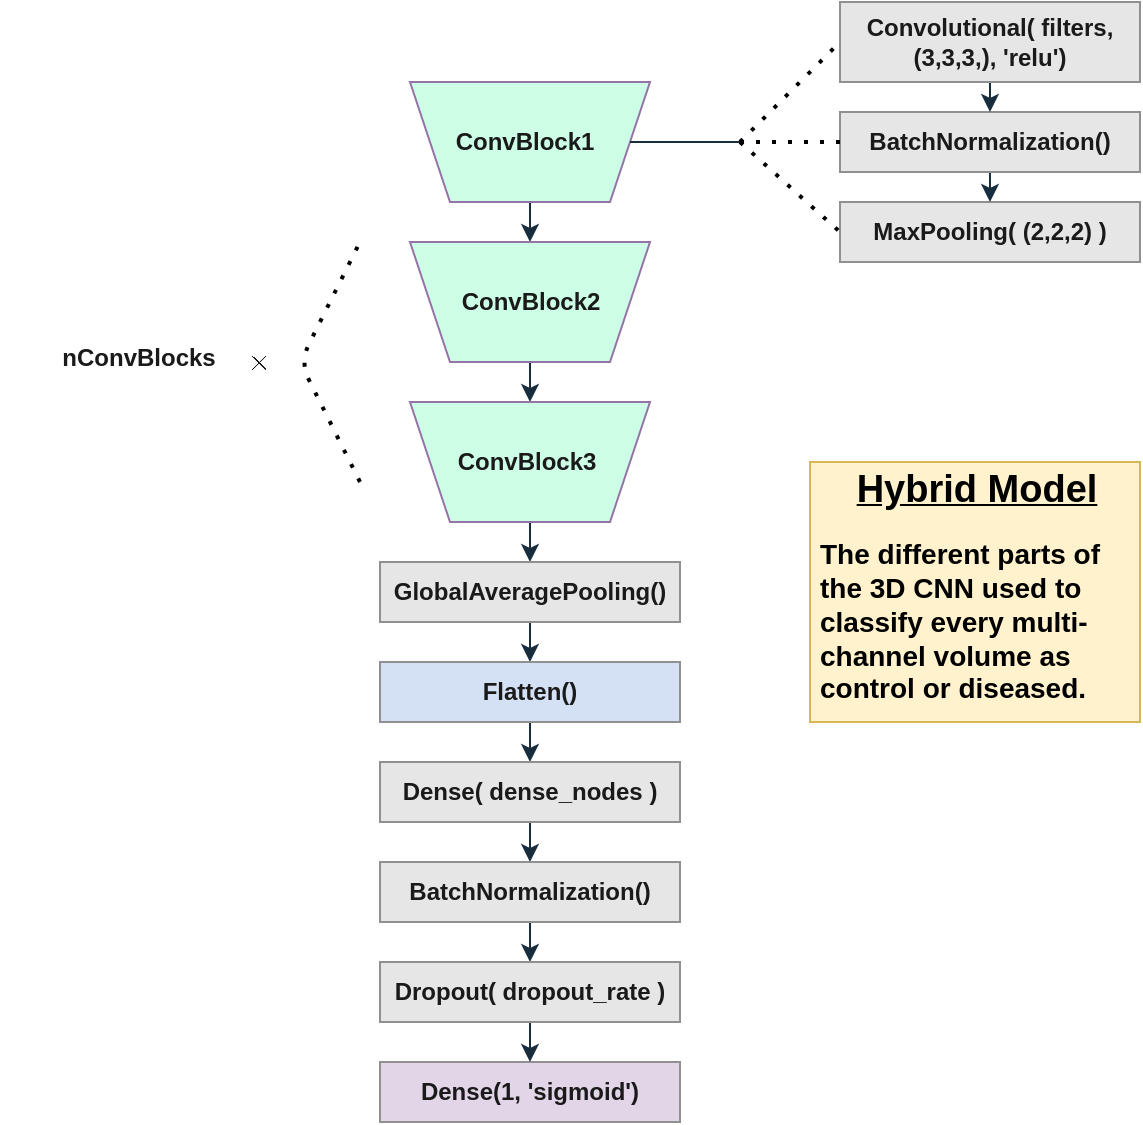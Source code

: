 <mxfile version="13.7.9" type="device"><diagram id="SJno-20Ug5sQQbMKfDsK" name="Page-1"><mxGraphModel dx="1422" dy="848" grid="1" gridSize="10" guides="1" tooltips="1" connect="1" arrows="1" fold="1" page="1" pageScale="1" pageWidth="850" pageHeight="1400" math="1" shadow="0"><root><mxCell id="0"/><mxCell id="1" parent="0"/><mxCell id="FGjxAkN0pawMm89X8MMg-1" style="edgeStyle=orthogonalEdgeStyle;orthogonalLoop=1;jettySize=auto;html=1;exitX=0.5;exitY=0;exitDx=0;exitDy=0;entryX=0.5;entryY=1;entryDx=0;entryDy=0;labelBackgroundColor=#EEEEEE;strokeColor=#182E3E;fontColor=#1A1A1A;" parent="1" source="FGjxAkN0pawMm89X8MMg-2" target="FGjxAkN0pawMm89X8MMg-4" edge="1"><mxGeometry relative="1" as="geometry"/></mxCell><mxCell id="FGjxAkN0pawMm89X8MMg-2" value="" style="shape=trapezoid;perimeter=trapezoidPerimeter;whiteSpace=wrap;html=1;fixedSize=1;rotation=-180;strokeColor=#9673a6;fillColor=#CCFFE6;" parent="1" vertex="1"><mxGeometry x="305" y="80" width="120" height="60" as="geometry"/></mxCell><mxCell id="FGjxAkN0pawMm89X8MMg-3" style="edgeStyle=orthogonalEdgeStyle;orthogonalLoop=1;jettySize=auto;html=1;exitX=0.5;exitY=0;exitDx=0;exitDy=0;entryX=0.5;entryY=1;entryDx=0;entryDy=0;labelBackgroundColor=#EEEEEE;strokeColor=#182E3E;fontColor=#1A1A1A;" parent="1" source="FGjxAkN0pawMm89X8MMg-4" target="FGjxAkN0pawMm89X8MMg-6" edge="1"><mxGeometry relative="1" as="geometry"/></mxCell><mxCell id="FGjxAkN0pawMm89X8MMg-4" value="" style="shape=trapezoid;perimeter=trapezoidPerimeter;whiteSpace=wrap;html=1;fixedSize=1;rotation=-180;fontColor=#1A1A1A;fillColor=#CCFFE6;strokeColor=#9673A6;" parent="1" vertex="1"><mxGeometry x="305" y="160" width="120" height="60" as="geometry"/></mxCell><mxCell id="FGjxAkN0pawMm89X8MMg-5" style="edgeStyle=orthogonalEdgeStyle;orthogonalLoop=1;jettySize=auto;html=1;exitX=0.5;exitY=0;exitDx=0;exitDy=0;labelBackgroundColor=#EEEEEE;strokeColor=#182E3E;fontColor=#1A1A1A;" parent="1" source="FGjxAkN0pawMm89X8MMg-6" target="FGjxAkN0pawMm89X8MMg-8" edge="1"><mxGeometry relative="1" as="geometry"/></mxCell><mxCell id="FGjxAkN0pawMm89X8MMg-6" value="" style="shape=trapezoid;perimeter=trapezoidPerimeter;whiteSpace=wrap;html=1;fixedSize=1;rotation=-180;fontColor=#1A1A1A;fillColor=#CCFFE6;strokeColor=#9673A6;" parent="1" vertex="1"><mxGeometry x="305" y="240" width="120" height="60" as="geometry"/></mxCell><mxCell id="FGjxAkN0pawMm89X8MMg-7" style="edgeStyle=orthogonalEdgeStyle;orthogonalLoop=1;jettySize=auto;html=1;exitX=0.5;exitY=1;exitDx=0;exitDy=0;entryX=0.5;entryY=0;entryDx=0;entryDy=0;labelBackgroundColor=#EEEEEE;strokeColor=#182E3E;fontColor=#1A1A1A;" parent="1" source="FGjxAkN0pawMm89X8MMg-8" target="FGjxAkN0pawMm89X8MMg-10" edge="1"><mxGeometry relative="1" as="geometry"/></mxCell><mxCell id="FGjxAkN0pawMm89X8MMg-8" value="&lt;b&gt;GlobalAveragePooling()&lt;/b&gt;" style="whiteSpace=wrap;html=1;fontColor=#1A1A1A;fillColor=#E6E6E6;strokeColor=#909090;" parent="1" vertex="1"><mxGeometry x="290" y="320" width="150" height="30" as="geometry"/></mxCell><mxCell id="FGjxAkN0pawMm89X8MMg-9" style="edgeStyle=orthogonalEdgeStyle;orthogonalLoop=1;jettySize=auto;html=1;exitX=0.5;exitY=1;exitDx=0;exitDy=0;entryX=0.5;entryY=0;entryDx=0;entryDy=0;labelBackgroundColor=#EEEEEE;strokeColor=#182E3E;fontColor=#1A1A1A;" parent="1" source="FGjxAkN0pawMm89X8MMg-10" target="FGjxAkN0pawMm89X8MMg-13" edge="1"><mxGeometry relative="1" as="geometry"/></mxCell><mxCell id="FGjxAkN0pawMm89X8MMg-10" value="&lt;b&gt;Flatten() &lt;/b&gt;" style="whiteSpace=wrap;html=1;strokeColor=#909090;fontColor=#1A1A1A;fillColor=#D4E1F5;" parent="1" vertex="1"><mxGeometry x="290" y="370" width="150" height="30" as="geometry"/></mxCell><mxCell id="FGjxAkN0pawMm89X8MMg-11" value="" style="endArrow=none;html=1;exitX=0;exitY=0.5;exitDx=0;exitDy=0;labelBackgroundColor=#EEEEEE;strokeColor=#182E3E;fontColor=#1A1A1A;" parent="1" source="FGjxAkN0pawMm89X8MMg-2" edge="1"><mxGeometry width="50" height="50" relative="1" as="geometry"><mxPoint x="425" y="120" as="sourcePoint"/><mxPoint x="470" y="110" as="targetPoint"/><Array as="points"/></mxGeometry></mxCell><mxCell id="FGjxAkN0pawMm89X8MMg-12" style="edgeStyle=orthogonalEdgeStyle;orthogonalLoop=1;jettySize=auto;html=1;exitX=0.5;exitY=1;exitDx=0;exitDy=0;labelBackgroundColor=#EEEEEE;strokeColor=#182E3E;fontColor=#1A1A1A;" parent="1" source="FGjxAkN0pawMm89X8MMg-13" target="FGjxAkN0pawMm89X8MMg-16" edge="1"><mxGeometry relative="1" as="geometry"/></mxCell><mxCell id="FGjxAkN0pawMm89X8MMg-13" value="&lt;b&gt;Dense( dense_nodes )&lt;/b&gt;" style="whiteSpace=wrap;html=1;strokeColor=#909090;fontColor=#1A1A1A;fillColor=#E6E6E6;" parent="1" vertex="1"><mxGeometry x="290" y="420" width="150" height="30" as="geometry"/></mxCell><mxCell id="FGjxAkN0pawMm89X8MMg-14" value="&lt;b&gt;Dense(1, 'sigmoid')&lt;/b&gt;" style="whiteSpace=wrap;html=1;strokeColor=#909090;fontColor=#1A1A1A;fillColor=#E1D5E7;" parent="1" vertex="1"><mxGeometry x="290" y="570" width="150" height="30" as="geometry"/></mxCell><mxCell id="FGjxAkN0pawMm89X8MMg-15" style="edgeStyle=orthogonalEdgeStyle;orthogonalLoop=1;jettySize=auto;html=1;exitX=0.5;exitY=1;exitDx=0;exitDy=0;entryX=0.5;entryY=0;entryDx=0;entryDy=0;labelBackgroundColor=#EEEEEE;strokeColor=#182E3E;fontColor=#1A1A1A;" parent="1" source="FGjxAkN0pawMm89X8MMg-16" target="FGjxAkN0pawMm89X8MMg-18" edge="1"><mxGeometry relative="1" as="geometry"/></mxCell><mxCell id="FGjxAkN0pawMm89X8MMg-16" value="&lt;b&gt;BatchNormalization()&lt;/b&gt;" style="whiteSpace=wrap;html=1;strokeColor=#909090;fontColor=#1A1A1A;fillColor=#E6E6E6;" parent="1" vertex="1"><mxGeometry x="290" y="470" width="150" height="30" as="geometry"/></mxCell><mxCell id="FGjxAkN0pawMm89X8MMg-17" style="edgeStyle=orthogonalEdgeStyle;orthogonalLoop=1;jettySize=auto;html=1;exitX=0.5;exitY=1;exitDx=0;exitDy=0;entryX=0.5;entryY=0;entryDx=0;entryDy=0;labelBackgroundColor=#EEEEEE;strokeColor=#182E3E;fontColor=#1A1A1A;" parent="1" source="FGjxAkN0pawMm89X8MMg-18" target="FGjxAkN0pawMm89X8MMg-14" edge="1"><mxGeometry relative="1" as="geometry"/></mxCell><mxCell id="FGjxAkN0pawMm89X8MMg-18" value="&lt;b&gt;Dropout( dropout_rate )&lt;/b&gt;" style="whiteSpace=wrap;html=1;strokeColor=#909090;fontColor=#1A1A1A;fillColor=#E6E6E6;" parent="1" vertex="1"><mxGeometry x="290" y="520" width="150" height="30" as="geometry"/></mxCell><mxCell id="FGjxAkN0pawMm89X8MMg-19" value="&lt;b&gt;ConvBlock1&lt;/b&gt;" style="text;html=1;strokeColor=none;fillColor=none;align=center;verticalAlign=middle;whiteSpace=wrap;fontColor=#1A1A1A;" parent="1" vertex="1"><mxGeometry x="340" y="100" width="45" height="20" as="geometry"/></mxCell><mxCell id="FGjxAkN0pawMm89X8MMg-20" value="&lt;b&gt;ConvBlock2&lt;/b&gt;" style="text;html=1;strokeColor=none;fillColor=none;align=center;verticalAlign=middle;whiteSpace=wrap;fontColor=#1A1A1A;" parent="1" vertex="1"><mxGeometry x="342.5" y="180" width="45" height="20" as="geometry"/></mxCell><mxCell id="FGjxAkN0pawMm89X8MMg-21" value="&lt;b&gt;ConvBlock3&lt;/b&gt;" style="text;html=1;strokeColor=none;fillColor=none;align=center;verticalAlign=middle;whiteSpace=wrap;fontColor=#1A1A1A;" parent="1" vertex="1"><mxGeometry x="341" y="260" width="45" height="20" as="geometry"/></mxCell><mxCell id="FGjxAkN0pawMm89X8MMg-22" value="&lt;b&gt;MaxPooling( (2,2,2) )&lt;/b&gt;" style="whiteSpace=wrap;html=1;strokeColor=#909090;fontColor=#1A1A1A;fillColor=#E6E6E6;" parent="1" vertex="1"><mxGeometry x="520" y="140" width="150" height="30" as="geometry"/></mxCell><mxCell id="FGjxAkN0pawMm89X8MMg-23" style="edgeStyle=orthogonalEdgeStyle;rounded=1;orthogonalLoop=1;jettySize=auto;html=1;exitX=0.5;exitY=1;exitDx=0;exitDy=0;entryX=0.5;entryY=0;entryDx=0;entryDy=0;strokeColor=#182E3E;fontColor=#1A1A1A;" parent="1" source="FGjxAkN0pawMm89X8MMg-24" target="FGjxAkN0pawMm89X8MMg-22" edge="1"><mxGeometry relative="1" as="geometry"/></mxCell><mxCell id="FGjxAkN0pawMm89X8MMg-24" value="&lt;b&gt;BatchNormalization()&lt;/b&gt;" style="whiteSpace=wrap;html=1;strokeColor=#909090;fontColor=#1A1A1A;fillColor=#E6E6E6;" parent="1" vertex="1"><mxGeometry x="520" y="95" width="150" height="30" as="geometry"/></mxCell><mxCell id="FGjxAkN0pawMm89X8MMg-25" style="edgeStyle=orthogonalEdgeStyle;rounded=1;orthogonalLoop=1;jettySize=auto;html=1;exitX=0.5;exitY=1;exitDx=0;exitDy=0;entryX=0.5;entryY=0;entryDx=0;entryDy=0;strokeColor=#182E3E;fontColor=#1A1A1A;" parent="1" source="FGjxAkN0pawMm89X8MMg-26" target="FGjxAkN0pawMm89X8MMg-24" edge="1"><mxGeometry relative="1" as="geometry"/></mxCell><mxCell id="FGjxAkN0pawMm89X8MMg-26" value="&lt;b&gt;Convolutional( filters, (3,3,3,), 'relu')&lt;/b&gt;" style="whiteSpace=wrap;html=1;strokeColor=#909090;fontColor=#1A1A1A;fillColor=#E6E6E6;" parent="1" vertex="1"><mxGeometry x="520" y="40" width="150" height="40" as="geometry"/></mxCell><mxCell id="FGjxAkN0pawMm89X8MMg-27" value="" style="endArrow=none;dashed=1;html=1;dashPattern=1 3;strokeWidth=2;fontColor=#1A1A1A;entryX=0;entryY=0.5;entryDx=0;entryDy=0;" parent="1" target="FGjxAkN0pawMm89X8MMg-26" edge="1"><mxGeometry width="50" height="50" relative="1" as="geometry"><mxPoint x="470" y="110" as="sourcePoint"/><mxPoint x="450" y="340" as="targetPoint"/></mxGeometry></mxCell><mxCell id="FGjxAkN0pawMm89X8MMg-28" value="" style="endArrow=none;dashed=1;html=1;dashPattern=1 3;strokeWidth=2;fontColor=#1A1A1A;entryX=0;entryY=0.5;entryDx=0;entryDy=0;" parent="1" target="FGjxAkN0pawMm89X8MMg-24" edge="1"><mxGeometry width="50" height="50" relative="1" as="geometry"><mxPoint x="470" y="110" as="sourcePoint"/><mxPoint x="450" y="340" as="targetPoint"/></mxGeometry></mxCell><mxCell id="FGjxAkN0pawMm89X8MMg-29" value="" style="endArrow=none;dashed=1;html=1;dashPattern=1 3;strokeWidth=2;fontColor=#1A1A1A;entryX=0;entryY=0.5;entryDx=0;entryDy=0;" parent="1" target="FGjxAkN0pawMm89X8MMg-22" edge="1"><mxGeometry width="50" height="50" relative="1" as="geometry"><mxPoint x="470" y="110" as="sourcePoint"/><mxPoint x="450" y="340" as="targetPoint"/></mxGeometry></mxCell><mxCell id="FGjxAkN0pawMm89X8MMg-30" value="&lt;h1 style=&quot;text-align: center ; font-size: 19px&quot;&gt;&lt;font style=&quot;font-size: 19px&quot;&gt;&lt;u&gt;Hybrid Model&lt;/u&gt;&lt;br&gt;&lt;/font&gt;&lt;/h1&gt;&lt;p&gt;&lt;span style=&quot;font-size: 14px&quot;&gt;&lt;b&gt;The different parts of the 3D CNN used to classify every multi-channel volume as control or diseased.&lt;/b&gt;&lt;/span&gt;&lt;br&gt;&lt;/p&gt;&lt;p style=&quot;font-size: 14px&quot; align=&quot;left&quot;&gt;&lt;b&gt;&lt;font style=&quot;font-size: 14px&quot;&gt;&lt;br&gt;&lt;/font&gt;&lt;/b&gt;&lt;/p&gt;" style="text;html=1;fillColor=#fff2cc;spacing=5;spacingTop=-20;whiteSpace=wrap;overflow=hidden;rounded=0;strokeColor=#d6b656;" parent="1" vertex="1"><mxGeometry x="505" y="270" width="165" height="130" as="geometry"/></mxCell><mxCell id="FGjxAkN0pawMm89X8MMg-31" value="" style="endArrow=none;dashed=1;html=1;dashPattern=1 3;strokeWidth=2;fontColor=#1A1A1A;" parent="1" edge="1"><mxGeometry width="50" height="50" relative="1" as="geometry"><mxPoint x="280" y="280" as="sourcePoint"/><mxPoint x="280" y="160" as="targetPoint"/><Array as="points"><mxPoint x="280" y="280"/><mxPoint x="250" y="220"/></Array></mxGeometry></mxCell><mxCell id="FGjxAkN0pawMm89X8MMg-32" value="&lt;div&gt;&lt;b&gt;nConvBlocks &lt;br&gt;&lt;/b&gt;&lt;/div&gt;&lt;div&gt;&lt;b&gt;&lt;br&gt;&lt;/b&gt;&lt;/div&gt;" style="text;html=1;strokeColor=none;fillColor=none;align=center;verticalAlign=middle;whiteSpace=wrap;rounded=0;fontColor=#1A1A1A;" parent="1" vertex="1"><mxGeometry x="100" y="210" width="139" height="30" as="geometry"/></mxCell><mxCell id="FGjxAkN0pawMm89X8MMg-33" value="$$\times$$" style="text;html=1;strokeColor=none;fillColor=none;align=center;verticalAlign=middle;whiteSpace=wrap;rounded=0;fontColor=#1A1A1A;" parent="1" vertex="1"><mxGeometry x="210" y="210" width="40" height="20" as="geometry"/></mxCell></root></mxGraphModel></diagram></mxfile>